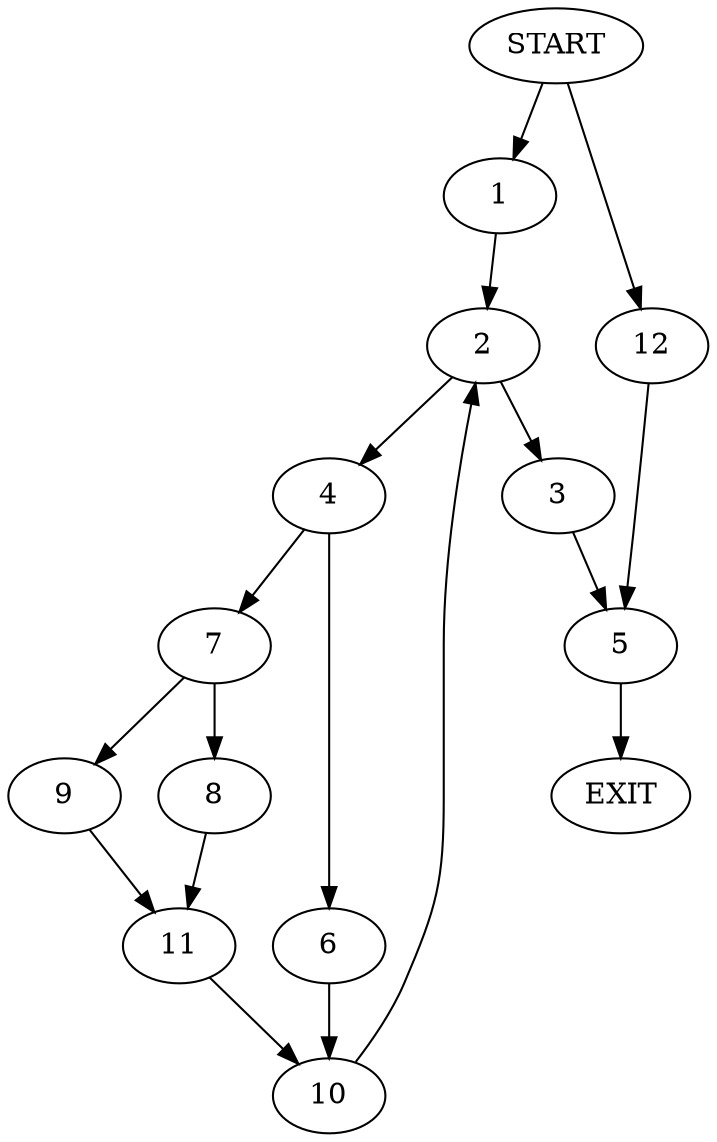 digraph {
0 [label="START"]
13 [label="EXIT"]
0 -> 1
1 -> 2
2 -> 3
2 -> 4
3 -> 5
4 -> 6
4 -> 7
7 -> 8
7 -> 9
6 -> 10
9 -> 11
8 -> 11
11 -> 10
10 -> 2
5 -> 13
0 -> 12
12 -> 5
}
